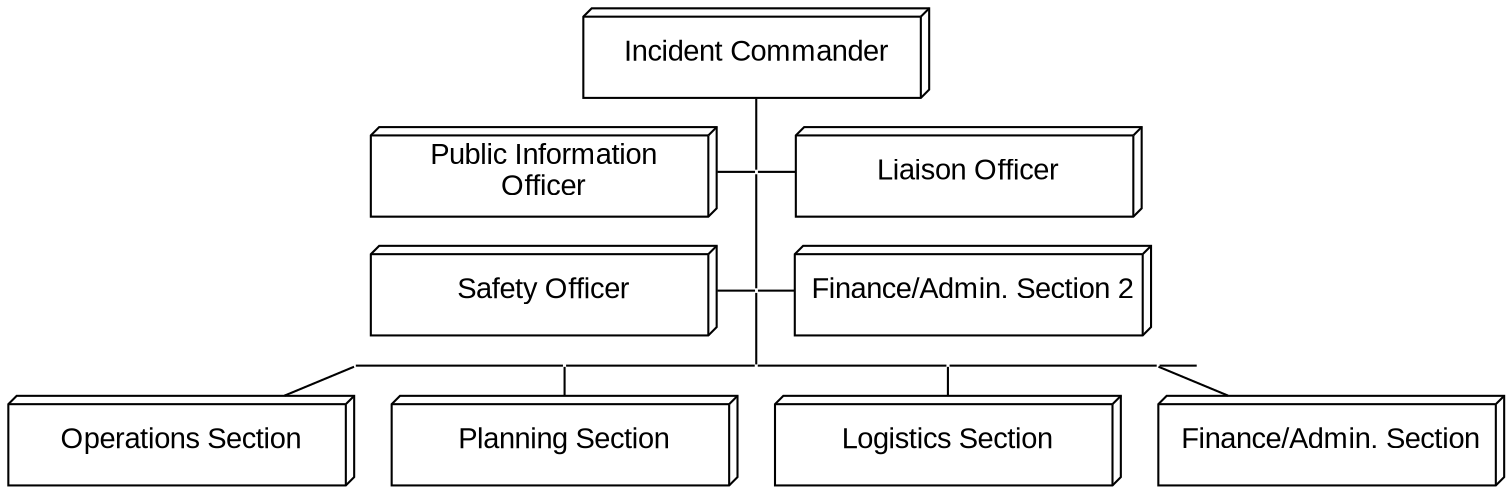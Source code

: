 digraph g{
ranksep=0.2;

node[shape=box3d, width=2.3, height=0.6, fontname="Arial"];
n1[label="Incident Commander"];
n2[label="Public Information\nOfficer"];
n3[label="Liaison Officer"];
n4[label="Safety Officer"];
n5[label="Operations Section"];
n6[label="Planning Section"];
n7[label="Logistics Section"];
n8[label="Finance/Admin. Section"];
n9[label="Finance/Admin. Section 2"];

node[shape=none, width=0, height=0, label=""];
edge[dir=none];
n1 -> p1 -> p2 -> p3;
{rank=same; n2 -> p1 -> n3;}
{rank=same; n4 -> p2->n9;}
{rank=same; p4 -> p5 -> p3 -> p6 -> p7 -> p8;}
p4 -> n5;
p5 -> n6;
p6 -> n7;
p7 -> n8;
}